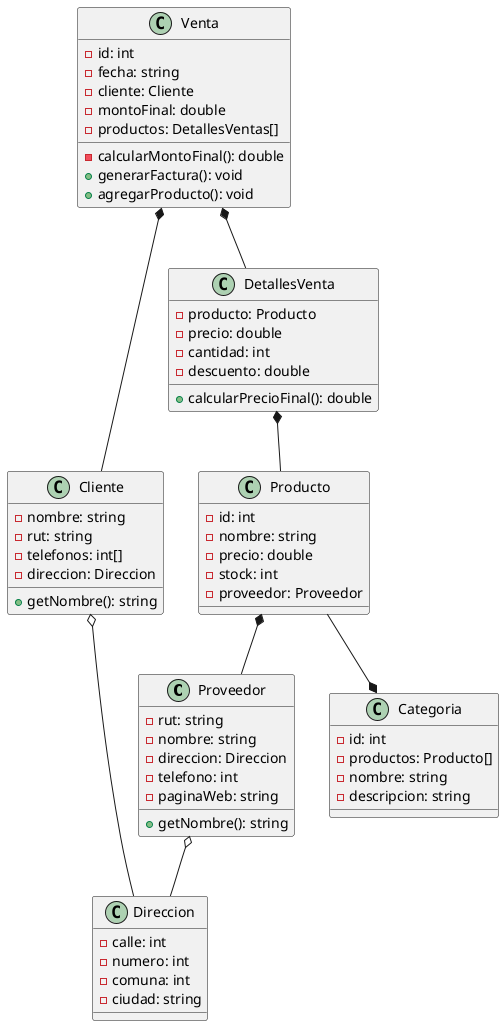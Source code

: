 @startuml
class Proveedor{
	-rut: string 
	-nombre: string 
	-direccion: Direccion 
	-telefono: int 
	-paginaWeb: string 
	+getNombre(): string 
}
class Cliente{
	-nombre: string 
	-rut: string 
	-telefonos: int[]
	-direccion: Direccion
	+getNombre(): string
}	
class Direccion{
	-calle: int 
	-numero: int 
	-comuna: int 
	-ciudad: string 
}
class Producto{
	-id: int 
	-nombre: string 
	-precio: double 
	-stock: int 
	-proveedor: Proveedor 
}
class Categoria{
	-id: int 
	-productos: Producto[]
	-nombre: string 
	-descripcion: string 
	
}
class Venta{
	-id: int 
	-fecha: string 
	-cliente: Cliente 
	-montoFinal: double
	-productos: DetallesVentas[]
	-calcularMontoFinal(): double
	+generarFactura(): void
	+agregarProducto(): void 
}
class DetallesVenta{
	-producto: Producto
	-precio: double
	-cantidad: int
	-descuento: double
	+calcularPrecioFinal(): double
}

Proveedor o-- Direccion
Cliente o-- Direccion
Producto *-- Proveedor
Venta *-- DetallesVenta
Producto --* Categoria
DetallesVenta *-- Producto
Venta *-- Cliente
@enduml
